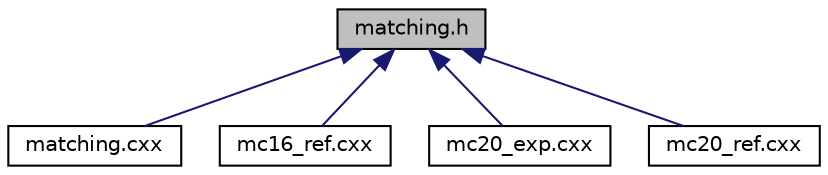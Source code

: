 digraph "matching.h"
{
 // INTERACTIVE_SVG=YES
 // LATEX_PDF_SIZE
  edge [fontname="Helvetica",fontsize="10",labelfontname="Helvetica",labelfontsize="10"];
  node [fontname="Helvetica",fontsize="10",shape=record];
  Node1 [label="matching.h",height=0.2,width=0.4,color="black", fillcolor="grey75", style="filled", fontcolor="black",tooltip=" "];
  Node1 -> Node2 [dir="back",color="midnightblue",fontsize="10",style="solid",fontname="Helvetica"];
  Node2 [label="matching.cxx",height=0.2,width=0.4,color="black", fillcolor="white", style="filled",URL="$matching_8cxx.html",tooltip=" "];
  Node1 -> Node3 [dir="back",color="midnightblue",fontsize="10",style="solid",fontname="Helvetica"];
  Node3 [label="mc16_ref.cxx",height=0.2,width=0.4,color="black", fillcolor="white", style="filled",URL="$mc16__ref_8cxx.html",tooltip=" "];
  Node1 -> Node4 [dir="back",color="midnightblue",fontsize="10",style="solid",fontname="Helvetica"];
  Node4 [label="mc20_exp.cxx",height=0.2,width=0.4,color="black", fillcolor="white", style="filled",URL="$mc20__exp_8cxx.html",tooltip=" "];
  Node1 -> Node5 [dir="back",color="midnightblue",fontsize="10",style="solid",fontname="Helvetica"];
  Node5 [label="mc20_ref.cxx",height=0.2,width=0.4,color="black", fillcolor="white", style="filled",URL="$mc20__ref_8cxx.html",tooltip=" "];
}
